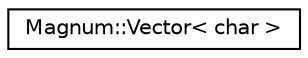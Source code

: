 digraph "圖形化之類別階層"
{
  edge [fontname="Helvetica",fontsize="10",labelfontname="Helvetica",labelfontsize="10"];
  node [fontname="Helvetica",fontsize="10",shape=record];
  rankdir="LR";
  Node1 [label="Magnum::Vector\< char \>",height=0.2,width=0.4,color="black", fillcolor="white", style="filled",URL="$class_magnum_1_1_vector.html"];
}
